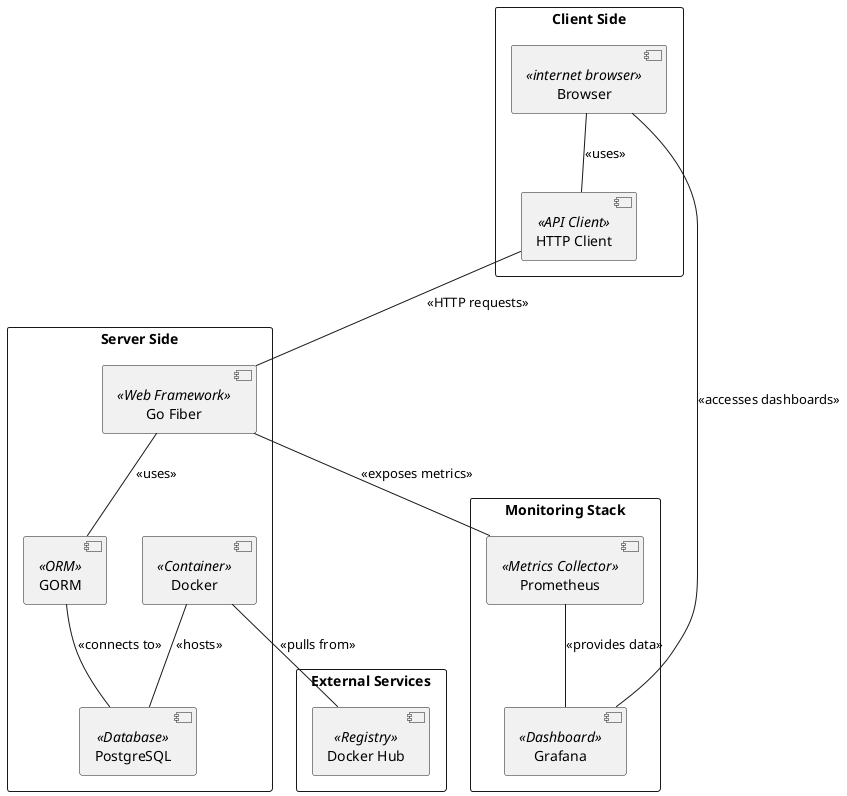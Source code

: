 @startuml
skinparam componentStyle uml2

rectangle "Server Side" {
    component "PostgreSQL" <<Database>> as pg
    component "Docker" <<Container>> as docker
    component "Go Fiber" <<Web Framework>> as fiber
    component "GORM" <<ORM>> as orm
}

rectangle "Client Side" {
    component "Browser" << internet browser >> as bs
    component "HTTP Client" <<API Client>> as http
}

rectangle "External Services" {
    component "Docker Hub" <<Registry>> as hub
}

rectangle "Monitoring Stack" {
    component "Prometheus" <<Metrics Collector>> as prometheus
    component "Grafana" <<Dashboard>> as grafana
}

' Server side connections
[docker] -- [pg] : <<hosts>>
[fiber] -- [orm] : <<uses>>
[orm] -- [pg] : <<connects to>>

' Client side connections
[bs] -- [http] : <<uses>>
[http] -- [fiber] : <<HTTP requests>>

' External connections
[docker] -- [hub] : <<pulls from>>

' Monitoring connections
[fiber] -- [prometheus] : <<exposes metrics>>
[prometheus] -- [grafana] : <<provides data>>
[bs] -- [grafana] : <<accesses dashboards>>

@enduml
